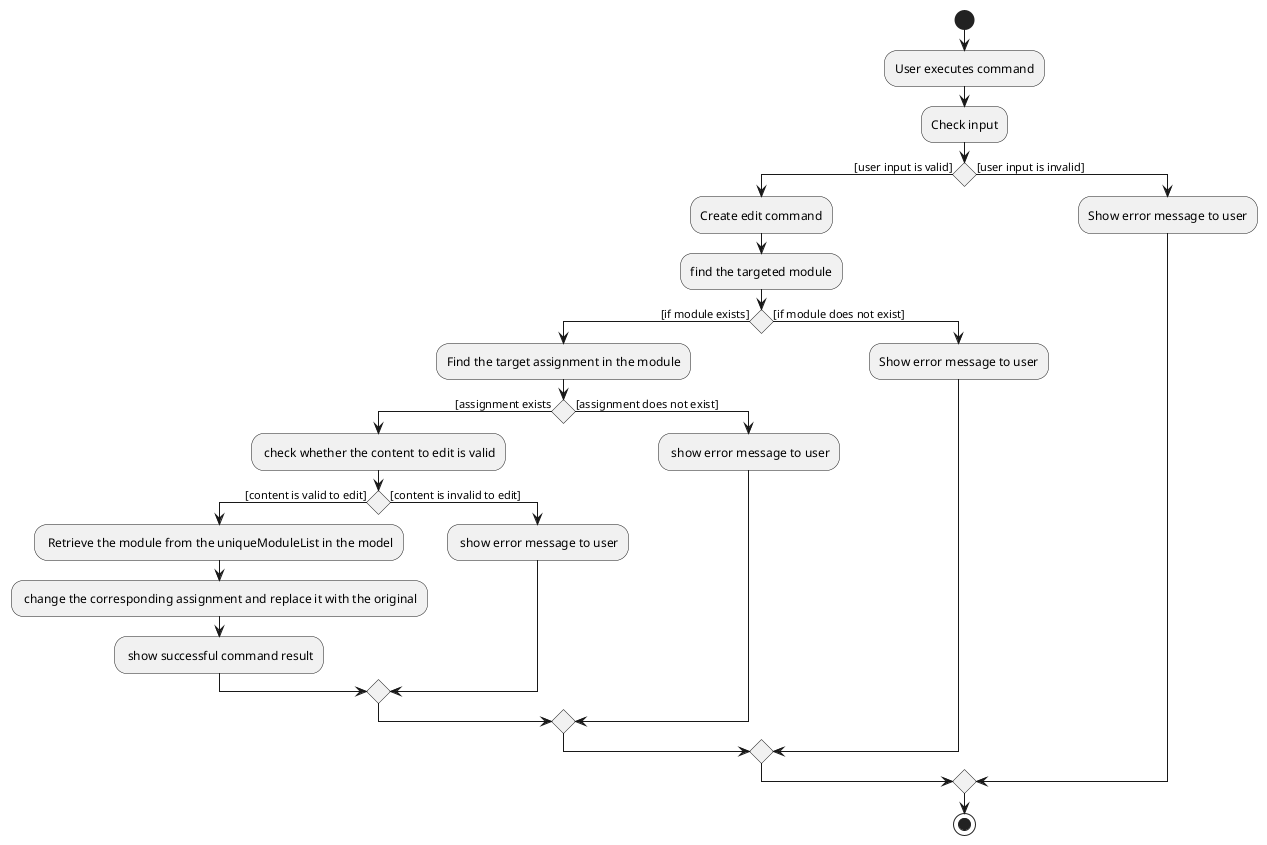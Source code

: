 
@startuml
start
:User executes command;
:Check input;
if() then ([user input is valid])
    :Create edit command;
    :find the targeted module;
    if() then ([if module exists])
        :Find the target assignment in the module;
        if() then ([assignment exists)
            : check whether the content to edit is valid;
            if () then ([content is valid to edit])
                : Retrieve the module from the uniqueModuleList in the model;
                : change the corresponding assignment and replace it with the original;
                : show successful command result;
            else([content is invalid to edit])
                : show error message to user;
            endif

        else([assignment does not exist])
            : show error message to user;
        endif

    else([if module does not exist])
        :Show error message to user;
    endif
else([user input is invalid])
    :Show error message to user;
endif
stop
@enduml

